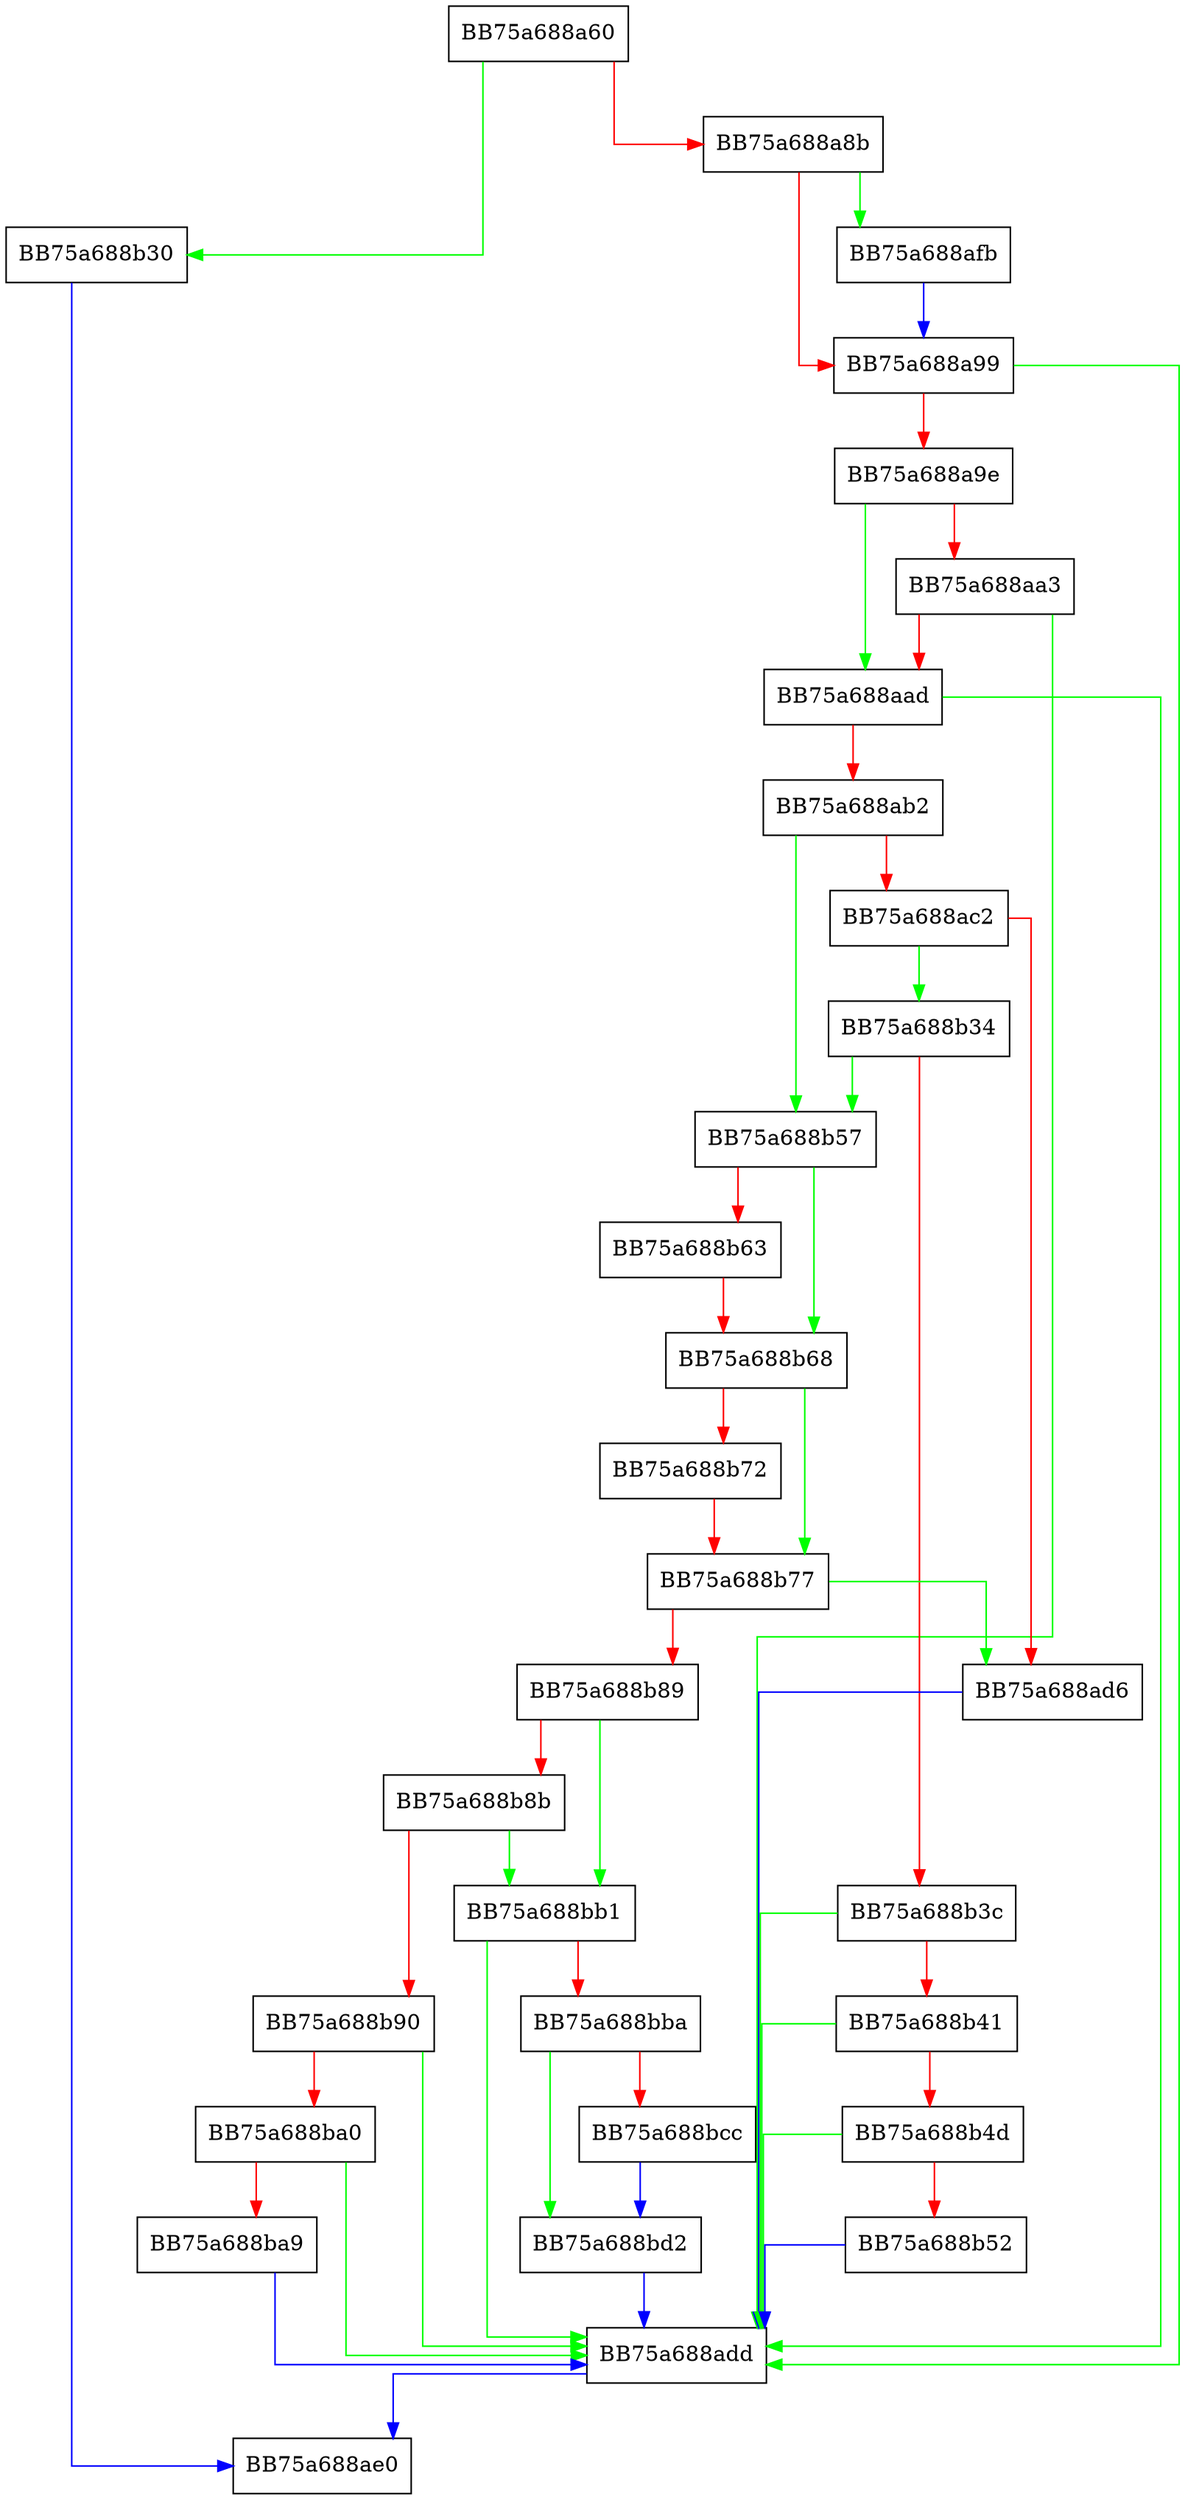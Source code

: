 digraph Read {
  node [shape="box"];
  graph [splines=ortho];
  BB75a688a60 -> BB75a688b30 [color="green"];
  BB75a688a60 -> BB75a688a8b [color="red"];
  BB75a688a8b -> BB75a688afb [color="green"];
  BB75a688a8b -> BB75a688a99 [color="red"];
  BB75a688a99 -> BB75a688add [color="green"];
  BB75a688a99 -> BB75a688a9e [color="red"];
  BB75a688a9e -> BB75a688aad [color="green"];
  BB75a688a9e -> BB75a688aa3 [color="red"];
  BB75a688aa3 -> BB75a688add [color="green"];
  BB75a688aa3 -> BB75a688aad [color="red"];
  BB75a688aad -> BB75a688add [color="green"];
  BB75a688aad -> BB75a688ab2 [color="red"];
  BB75a688ab2 -> BB75a688b57 [color="green"];
  BB75a688ab2 -> BB75a688ac2 [color="red"];
  BB75a688ac2 -> BB75a688b34 [color="green"];
  BB75a688ac2 -> BB75a688ad6 [color="red"];
  BB75a688ad6 -> BB75a688add [color="blue"];
  BB75a688add -> BB75a688ae0 [color="blue"];
  BB75a688afb -> BB75a688a99 [color="blue"];
  BB75a688b30 -> BB75a688ae0 [color="blue"];
  BB75a688b34 -> BB75a688b57 [color="green"];
  BB75a688b34 -> BB75a688b3c [color="red"];
  BB75a688b3c -> BB75a688add [color="green"];
  BB75a688b3c -> BB75a688b41 [color="red"];
  BB75a688b41 -> BB75a688add [color="green"];
  BB75a688b41 -> BB75a688b4d [color="red"];
  BB75a688b4d -> BB75a688add [color="green"];
  BB75a688b4d -> BB75a688b52 [color="red"];
  BB75a688b52 -> BB75a688add [color="blue"];
  BB75a688b57 -> BB75a688b68 [color="green"];
  BB75a688b57 -> BB75a688b63 [color="red"];
  BB75a688b63 -> BB75a688b68 [color="red"];
  BB75a688b68 -> BB75a688b77 [color="green"];
  BB75a688b68 -> BB75a688b72 [color="red"];
  BB75a688b72 -> BB75a688b77 [color="red"];
  BB75a688b77 -> BB75a688ad6 [color="green"];
  BB75a688b77 -> BB75a688b89 [color="red"];
  BB75a688b89 -> BB75a688bb1 [color="green"];
  BB75a688b89 -> BB75a688b8b [color="red"];
  BB75a688b8b -> BB75a688bb1 [color="green"];
  BB75a688b8b -> BB75a688b90 [color="red"];
  BB75a688b90 -> BB75a688add [color="green"];
  BB75a688b90 -> BB75a688ba0 [color="red"];
  BB75a688ba0 -> BB75a688add [color="green"];
  BB75a688ba0 -> BB75a688ba9 [color="red"];
  BB75a688ba9 -> BB75a688add [color="blue"];
  BB75a688bb1 -> BB75a688add [color="green"];
  BB75a688bb1 -> BB75a688bba [color="red"];
  BB75a688bba -> BB75a688bd2 [color="green"];
  BB75a688bba -> BB75a688bcc [color="red"];
  BB75a688bcc -> BB75a688bd2 [color="blue"];
  BB75a688bd2 -> BB75a688add [color="blue"];
}